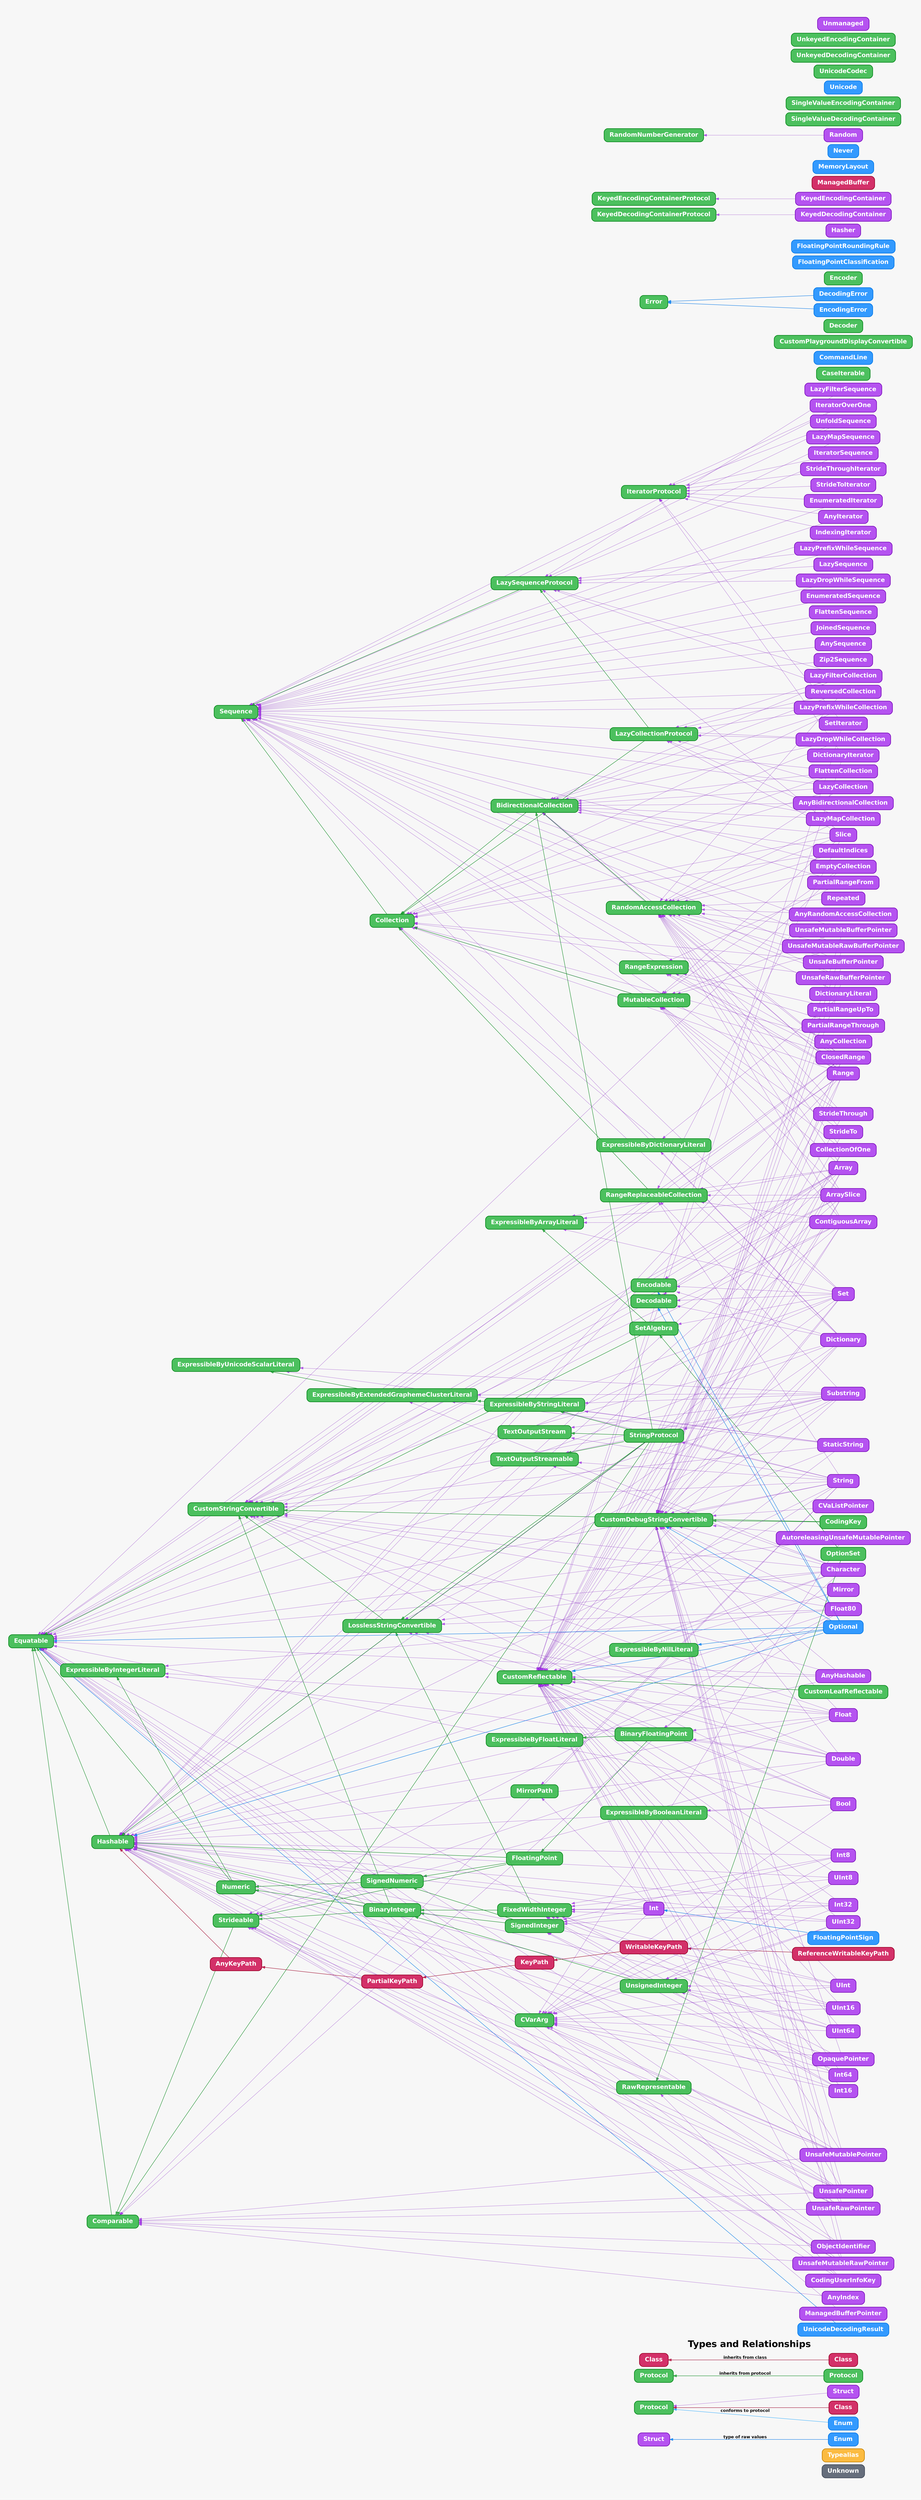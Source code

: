 
    strict digraph {
        rankdir=RL
        ranksep=0.3 // 3
        nodesep=0.12
        center=true
        splines=false
        outputorder=edgesfirst
        pad="0.4, 0.8"
        bgcolor="#F7F7F7"

        // Styles
        node [
          shape=box,
          style="rounded, filled",
          color="black",
          fillcolor="gray",
          fontcolor="white",
          penwidth=2.0,
          margin="0.25, 0.15",
          fontname="helvetica-bold",
          fontsize=20
        ]

        edge [
          color="#31ACFCF2",
          penwidth=1.2
        ]

        // Legend
        
    subgraph cluster_legend {
        label="Types and Relationships"
        fontname="helvetica-bold"
        fontsize=30
        color=invis

        node [fontsize=20]
        edge [fontname="helvetica-bold", fontsize=14]

        // Nodes
        Class, Class1, Class2 [label="Class"] [color="#9C0027", fillcolor="#CF1C5AE6"]
        Protocol, Protocol1, Protocol2 [label="Protocol"] [color="#07871B", fillcolor="#3ABA4EE6"]
        Enum, Enum2 [label="Enum"] [color="#0577E6", fillcolor="#1E90FFE6"]
        Struct, Struct2 [label="Struct"] [color="#7B0FBC", fillcolor="#AE42EFE6"]
        Typealias [color="#C88200", fillcolor="#FBB52EE6"]
        Unknown [color="#3E4756", fillcolor="#57606FE6"]

        // Edges
        Enum -> Protocol [label="conforms to protocol"]
        Struct -> Protocol [color="#7B0FBC77", fillcolor="#AE42EFE6"]
        Class -> Protocol [color="#9C0027", fillcolor="#CF1C5AE6"]
        Protocol1 -> Protocol2 [label="inherits from protocol"] [color="#07871B", fillcolor="#3ABA4EE6"]
        Class1 -> Class2 [label="inherits from class"] [color="#9C0027", fillcolor="#CF1C5AE6"]
        Enum2 -> Struct2 [label="type of raw values"] [color="#0577E6", fillcolor="#1E90FFE6"]
    }

        // Nodes, edges
        "AnyBidirectionalCollection" [color="#7B0FBC", fillcolor="#AE42EFE6"] [tooltip="AnyBidirectionalCollection (struct)"]
"AnyCollection" [color="#7B0FBC", fillcolor="#AE42EFE6"] [tooltip="AnyCollection (struct)"]
"AnyHashable" [color="#7B0FBC", fillcolor="#AE42EFE6"] [tooltip="AnyHashable (struct)"]
"AnyIndex" [color="#7B0FBC", fillcolor="#AE42EFE6"] [tooltip="AnyIndex (struct)"]
"AnyIterator" [color="#7B0FBC", fillcolor="#AE42EFE6"] [tooltip="AnyIterator (struct)"]
"AnyKeyPath" [color="#9C0027", fillcolor="#CF1C5AE6"] [tooltip="AnyKeyPath (class)"]
"AnyRandomAccessCollection" [color="#7B0FBC", fillcolor="#AE42EFE6"] [tooltip="AnyRandomAccessCollection (struct)"]
"AnySequence" [color="#7B0FBC", fillcolor="#AE42EFE6"] [tooltip="AnySequence (struct)"]
"Array" [color="#7B0FBC", fillcolor="#AE42EFE6"] [tooltip="Array (struct)"]
"ArraySlice" [color="#7B0FBC", fillcolor="#AE42EFE6"] [tooltip="ArraySlice (struct)"]
"AutoreleasingUnsafeMutablePointer" [color="#7B0FBC", fillcolor="#AE42EFE6"] [tooltip="AutoreleasingUnsafeMutablePointer (struct)"]
"BidirectionalCollection" [color="#07871B", fillcolor="#3ABA4EE6"] [tooltip="BidirectionalCollection (protocol)"]
"BinaryFloatingPoint" [color="#07871B", fillcolor="#3ABA4EE6"] [tooltip="BinaryFloatingPoint (protocol)"]
"BinaryInteger" [color="#07871B", fillcolor="#3ABA4EE6"] [tooltip="BinaryInteger (protocol)"]
"Bool" [color="#7B0FBC", fillcolor="#AE42EFE6"] [tooltip="Bool (struct)"]
"CVaListPointer" [color="#7B0FBC", fillcolor="#AE42EFE6"] [tooltip="CVaListPointer (struct)"]
"CVarArg" [color="#07871B", fillcolor="#3ABA4EE6"] [tooltip="CVarArg (protocol)"]
"CaseIterable" [color="#07871B", fillcolor="#3ABA4EE6"] [tooltip="CaseIterable (protocol)"]
"Character" [color="#7B0FBC", fillcolor="#AE42EFE6"] [tooltip="Character (struct)"]
"ClosedRange" [color="#7B0FBC", fillcolor="#AE42EFE6"] [tooltip="ClosedRange (struct)"]
"CodingKey" [color="#07871B", fillcolor="#3ABA4EE6"] [tooltip="CodingKey (protocol)"]
"CodingUserInfoKey" [color="#7B0FBC", fillcolor="#AE42EFE6"] [tooltip="CodingUserInfoKey (struct)"]
"Collection" [color="#07871B", fillcolor="#3ABA4EE6"] [tooltip="Collection (protocol)"]
"CollectionOfOne" [color="#7B0FBC", fillcolor="#AE42EFE6"] [tooltip="CollectionOfOne (struct)"]
"CommandLine" [color="#0577E6", fillcolor="#1E90FFE6"] [tooltip="CommandLine (enum)"]
"Comparable" [color="#07871B", fillcolor="#3ABA4EE6"] [tooltip="Comparable (protocol)"]
"ContiguousArray" [color="#7B0FBC", fillcolor="#AE42EFE6"] [tooltip="ContiguousArray (struct)"]
"CustomDebugStringConvertible" [color="#07871B", fillcolor="#3ABA4EE6"] [tooltip="CustomDebugStringConvertible (protocol)"]
"CustomLeafReflectable" [color="#07871B", fillcolor="#3ABA4EE6"] [tooltip="CustomLeafReflectable (protocol)"]
"CustomPlaygroundDisplayConvertible" [color="#07871B", fillcolor="#3ABA4EE6"] [tooltip="CustomPlaygroundDisplayConvertible (protocol)"]
"CustomReflectable" [color="#07871B", fillcolor="#3ABA4EE6"] [tooltip="CustomReflectable (protocol)"]
"CustomStringConvertible" [color="#07871B", fillcolor="#3ABA4EE6"] [tooltip="CustomStringConvertible (protocol)"]
"Decodable" [color="#07871B", fillcolor="#3ABA4EE6"] [tooltip="Decodable (protocol)"]
"Decoder" [color="#07871B", fillcolor="#3ABA4EE6"] [tooltip="Decoder (protocol)"]
"DecodingError" [color="#0577E6", fillcolor="#1E90FFE6"] [tooltip="DecodingError (enum)"]
"DefaultIndices" [color="#7B0FBC", fillcolor="#AE42EFE6"] [tooltip="DefaultIndices (struct)"]
"Dictionary" [color="#7B0FBC", fillcolor="#AE42EFE6"] [tooltip="Dictionary (struct)"]
"DictionaryIterator" [color="#7B0FBC", fillcolor="#AE42EFE6"] [tooltip="DictionaryIterator (struct)"]
"DictionaryLiteral" [color="#7B0FBC", fillcolor="#AE42EFE6"] [tooltip="DictionaryLiteral (struct)"]
"Double" [color="#7B0FBC", fillcolor="#AE42EFE6"] [tooltip="Double (struct)"]
"EmptyCollection" [color="#7B0FBC", fillcolor="#AE42EFE6"] [tooltip="EmptyCollection (struct)"]
"Encodable" [color="#07871B", fillcolor="#3ABA4EE6"] [tooltip="Encodable (protocol)"]
"Encoder" [color="#07871B", fillcolor="#3ABA4EE6"] [tooltip="Encoder (protocol)"]
"EncodingError" [color="#0577E6", fillcolor="#1E90FFE6"] [tooltip="EncodingError (enum)"]
"EnumeratedIterator" [color="#7B0FBC", fillcolor="#AE42EFE6"] [tooltip="EnumeratedIterator (struct)"]
"EnumeratedSequence" [color="#7B0FBC", fillcolor="#AE42EFE6"] [tooltip="EnumeratedSequence (struct)"]
"Equatable" [color="#07871B", fillcolor="#3ABA4EE6"] [tooltip="Equatable (protocol)"]
"Error" [color="#07871B", fillcolor="#3ABA4EE6"] [tooltip="Error (protocol)"]
"ExpressibleByArrayLiteral" [color="#07871B", fillcolor="#3ABA4EE6"] [tooltip="ExpressibleByArrayLiteral (protocol)"]
"ExpressibleByBooleanLiteral" [color="#07871B", fillcolor="#3ABA4EE6"] [tooltip="ExpressibleByBooleanLiteral (protocol)"]
"ExpressibleByDictionaryLiteral" [color="#07871B", fillcolor="#3ABA4EE6"] [tooltip="ExpressibleByDictionaryLiteral (protocol)"]
"ExpressibleByExtendedGraphemeClusterLiteral" [color="#07871B", fillcolor="#3ABA4EE6"] [tooltip="ExpressibleByExtendedGraphemeClusterLiteral (protocol)"]
"ExpressibleByFloatLiteral" [color="#07871B", fillcolor="#3ABA4EE6"] [tooltip="ExpressibleByFloatLiteral (protocol)"]
"ExpressibleByIntegerLiteral" [color="#07871B", fillcolor="#3ABA4EE6"] [tooltip="ExpressibleByIntegerLiteral (protocol)"]
"ExpressibleByNilLiteral" [color="#07871B", fillcolor="#3ABA4EE6"] [tooltip="ExpressibleByNilLiteral (protocol)"]
"ExpressibleByStringLiteral" [color="#07871B", fillcolor="#3ABA4EE6"] [tooltip="ExpressibleByStringLiteral (protocol)"]
"ExpressibleByUnicodeScalarLiteral" [color="#07871B", fillcolor="#3ABA4EE6"] [tooltip="ExpressibleByUnicodeScalarLiteral (protocol)"]
"FixedWidthInteger" [color="#07871B", fillcolor="#3ABA4EE6"] [tooltip="FixedWidthInteger (protocol)"]
"FlattenCollection" [color="#7B0FBC", fillcolor="#AE42EFE6"] [tooltip="FlattenCollection (struct)"]
"FlattenSequence" [color="#7B0FBC", fillcolor="#AE42EFE6"] [tooltip="FlattenSequence (struct)"]
"Float" [color="#7B0FBC", fillcolor="#AE42EFE6"] [tooltip="Float (struct)"]
"Float80" [color="#7B0FBC", fillcolor="#AE42EFE6"] [tooltip="Float80 (struct)"]
"FloatingPoint" [color="#07871B", fillcolor="#3ABA4EE6"] [tooltip="FloatingPoint (protocol)"]
"FloatingPointClassification" [color="#0577E6", fillcolor="#1E90FFE6"] [tooltip="FloatingPointClassification (enum)"]
"FloatingPointRoundingRule" [color="#0577E6", fillcolor="#1E90FFE6"] [tooltip="FloatingPointRoundingRule (enum)"]
"FloatingPointSign" [color="#0577E6", fillcolor="#1E90FFE6"] [tooltip="FloatingPointSign (enum)"]
"Hashable" [color="#07871B", fillcolor="#3ABA4EE6"] [tooltip="Hashable (protocol)"]
"Hasher" [color="#7B0FBC", fillcolor="#AE42EFE6"] [tooltip="Hasher (struct)"]
"IndexingIterator" [color="#7B0FBC", fillcolor="#AE42EFE6"] [tooltip="IndexingIterator (struct)"]
"Int" [color="#7B0FBC", fillcolor="#AE42EFE6"] [tooltip="Int (struct)"]
"Int16" [color="#7B0FBC", fillcolor="#AE42EFE6"] [tooltip="Int16 (struct)"]
"Int32" [color="#7B0FBC", fillcolor="#AE42EFE6"] [tooltip="Int32 (struct)"]
"Int64" [color="#7B0FBC", fillcolor="#AE42EFE6"] [tooltip="Int64 (struct)"]
"Int8" [color="#7B0FBC", fillcolor="#AE42EFE6"] [tooltip="Int8 (struct)"]
"IteratorOverOne" [color="#7B0FBC", fillcolor="#AE42EFE6"] [tooltip="IteratorOverOne (struct)"]
"IteratorProtocol" [color="#07871B", fillcolor="#3ABA4EE6"] [tooltip="IteratorProtocol (protocol)"]
"IteratorSequence" [color="#7B0FBC", fillcolor="#AE42EFE6"] [tooltip="IteratorSequence (struct)"]
"JoinedSequence" [color="#7B0FBC", fillcolor="#AE42EFE6"] [tooltip="JoinedSequence (struct)"]
"KeyPath" [color="#9C0027", fillcolor="#CF1C5AE6"] [tooltip="KeyPath (class)"]
"KeyedDecodingContainer" [color="#7B0FBC", fillcolor="#AE42EFE6"] [tooltip="KeyedDecodingContainer (struct)"]
"KeyedDecodingContainerProtocol" [color="#07871B", fillcolor="#3ABA4EE6"] [tooltip="KeyedDecodingContainerProtocol (protocol)"]
"KeyedEncodingContainer" [color="#7B0FBC", fillcolor="#AE42EFE6"] [tooltip="KeyedEncodingContainer (struct)"]
"KeyedEncodingContainerProtocol" [color="#07871B", fillcolor="#3ABA4EE6"] [tooltip="KeyedEncodingContainerProtocol (protocol)"]
"LazyCollection" [color="#7B0FBC", fillcolor="#AE42EFE6"] [tooltip="LazyCollection (struct)"]
"LazyCollectionProtocol" [color="#07871B", fillcolor="#3ABA4EE6"] [tooltip="LazyCollectionProtocol (protocol)"]
"LazyDropWhileCollection" [color="#7B0FBC", fillcolor="#AE42EFE6"] [tooltip="LazyDropWhileCollection (struct)"]
"LazyDropWhileSequence" [color="#7B0FBC", fillcolor="#AE42EFE6"] [tooltip="LazyDropWhileSequence (struct)"]
"LazyFilterCollection" [color="#7B0FBC", fillcolor="#AE42EFE6"] [tooltip="LazyFilterCollection (struct)"]
"LazyFilterSequence" [color="#7B0FBC", fillcolor="#AE42EFE6"] [tooltip="LazyFilterSequence (struct)"]
"LazyMapCollection" [color="#7B0FBC", fillcolor="#AE42EFE6"] [tooltip="LazyMapCollection (struct)"]
"LazyMapSequence" [color="#7B0FBC", fillcolor="#AE42EFE6"] [tooltip="LazyMapSequence (struct)"]
"LazyPrefixWhileCollection" [color="#7B0FBC", fillcolor="#AE42EFE6"] [tooltip="LazyPrefixWhileCollection (struct)"]
"LazyPrefixWhileSequence" [color="#7B0FBC", fillcolor="#AE42EFE6"] [tooltip="LazyPrefixWhileSequence (struct)"]
"LazySequence" [color="#7B0FBC", fillcolor="#AE42EFE6"] [tooltip="LazySequence (struct)"]
"LazySequenceProtocol" [color="#07871B", fillcolor="#3ABA4EE6"] [tooltip="LazySequenceProtocol (protocol)"]
"LosslessStringConvertible" [color="#07871B", fillcolor="#3ABA4EE6"] [tooltip="LosslessStringConvertible (protocol)"]
"ManagedBuffer" [color="#9C0027", fillcolor="#CF1C5AE6"] [tooltip="ManagedBuffer (class)"]
"ManagedBufferPointer" [color="#7B0FBC", fillcolor="#AE42EFE6"] [tooltip="ManagedBufferPointer (struct)"]
"MemoryLayout" [color="#0577E6", fillcolor="#1E90FFE6"] [tooltip="MemoryLayout (enum)"]
"Mirror" [color="#7B0FBC", fillcolor="#AE42EFE6"] [tooltip="Mirror (struct)"]
"MirrorPath" [color="#07871B", fillcolor="#3ABA4EE6"] [tooltip="MirrorPath (protocol)"]
"MutableCollection" [color="#07871B", fillcolor="#3ABA4EE6"] [tooltip="MutableCollection (protocol)"]
"Never" [color="#0577E6", fillcolor="#1E90FFE6"] [tooltip="Never (enum)"]
"Numeric" [color="#07871B", fillcolor="#3ABA4EE6"] [tooltip="Numeric (protocol)"]
"ObjectIdentifier" [color="#7B0FBC", fillcolor="#AE42EFE6"] [tooltip="ObjectIdentifier (struct)"]
"OpaquePointer" [color="#7B0FBC", fillcolor="#AE42EFE6"] [tooltip="OpaquePointer (struct)"]
"OptionSet" [color="#07871B", fillcolor="#3ABA4EE6"] [tooltip="OptionSet (protocol)"]
"Optional" [color="#0577E6", fillcolor="#1E90FFE6"] [tooltip="Optional (enum)"]
"PartialKeyPath" [color="#9C0027", fillcolor="#CF1C5AE6"] [tooltip="PartialKeyPath (class)"]
"PartialRangeFrom" [color="#7B0FBC", fillcolor="#AE42EFE6"] [tooltip="PartialRangeFrom (struct)"]
"PartialRangeThrough" [color="#7B0FBC", fillcolor="#AE42EFE6"] [tooltip="PartialRangeThrough (struct)"]
"PartialRangeUpTo" [color="#7B0FBC", fillcolor="#AE42EFE6"] [tooltip="PartialRangeUpTo (struct)"]
"Random" [color="#7B0FBC", fillcolor="#AE42EFE6"] [tooltip="Random (struct)"]
"RandomAccessCollection" [color="#07871B", fillcolor="#3ABA4EE6"] [tooltip="RandomAccessCollection (protocol)"]
"RandomNumberGenerator" [color="#07871B", fillcolor="#3ABA4EE6"] [tooltip="RandomNumberGenerator (protocol)"]
"Range" [color="#7B0FBC", fillcolor="#AE42EFE6"] [tooltip="Range (struct)"]
"RangeExpression" [color="#07871B", fillcolor="#3ABA4EE6"] [tooltip="RangeExpression (protocol)"]
"RangeReplaceableCollection" [color="#07871B", fillcolor="#3ABA4EE6"] [tooltip="RangeReplaceableCollection (protocol)"]
"RawRepresentable" [color="#07871B", fillcolor="#3ABA4EE6"] [tooltip="RawRepresentable (protocol)"]
"ReferenceWritableKeyPath" [color="#9C0027", fillcolor="#CF1C5AE6"] [tooltip="ReferenceWritableKeyPath (class)"]
"Repeated" [color="#7B0FBC", fillcolor="#AE42EFE6"] [tooltip="Repeated (struct)"]
"ReversedCollection" [color="#7B0FBC", fillcolor="#AE42EFE6"] [tooltip="ReversedCollection (struct)"]
"Sequence" [color="#07871B", fillcolor="#3ABA4EE6"] [tooltip="Sequence (protocol)"]
"Set" [color="#7B0FBC", fillcolor="#AE42EFE6"] [tooltip="Set (struct)"]
"SetAlgebra" [color="#07871B", fillcolor="#3ABA4EE6"] [tooltip="SetAlgebra (protocol)"]
"SetIterator" [color="#7B0FBC", fillcolor="#AE42EFE6"] [tooltip="SetIterator (struct)"]
"SignedInteger" [color="#07871B", fillcolor="#3ABA4EE6"] [tooltip="SignedInteger (protocol)"]
"SignedNumeric" [color="#07871B", fillcolor="#3ABA4EE6"] [tooltip="SignedNumeric (protocol)"]
"SingleValueDecodingContainer" [color="#07871B", fillcolor="#3ABA4EE6"] [tooltip="SingleValueDecodingContainer (protocol)"]
"SingleValueEncodingContainer" [color="#07871B", fillcolor="#3ABA4EE6"] [tooltip="SingleValueEncodingContainer (protocol)"]
"Slice" [color="#7B0FBC", fillcolor="#AE42EFE6"] [tooltip="Slice (struct)"]
"StaticString" [color="#7B0FBC", fillcolor="#AE42EFE6"] [tooltip="StaticString (struct)"]
"StrideThrough" [color="#7B0FBC", fillcolor="#AE42EFE6"] [tooltip="StrideThrough (struct)"]
"StrideThroughIterator" [color="#7B0FBC", fillcolor="#AE42EFE6"] [tooltip="StrideThroughIterator (struct)"]
"StrideTo" [color="#7B0FBC", fillcolor="#AE42EFE6"] [tooltip="StrideTo (struct)"]
"StrideToIterator" [color="#7B0FBC", fillcolor="#AE42EFE6"] [tooltip="StrideToIterator (struct)"]
"Strideable" [color="#07871B", fillcolor="#3ABA4EE6"] [tooltip="Strideable (protocol)"]
"String" [color="#7B0FBC", fillcolor="#AE42EFE6"] [tooltip="String (struct)"]
"StringProtocol" [color="#07871B", fillcolor="#3ABA4EE6"] [tooltip="StringProtocol (protocol)"]
"Substring" [color="#7B0FBC", fillcolor="#AE42EFE6"] [tooltip="Substring (struct)"]
"TextOutputStream" [color="#07871B", fillcolor="#3ABA4EE6"] [tooltip="TextOutputStream (protocol)"]
"TextOutputStreamable" [color="#07871B", fillcolor="#3ABA4EE6"] [tooltip="TextOutputStreamable (protocol)"]
"UInt" [color="#7B0FBC", fillcolor="#AE42EFE6"] [tooltip="UInt (struct)"]
"UInt16" [color="#7B0FBC", fillcolor="#AE42EFE6"] [tooltip="UInt16 (struct)"]
"UInt32" [color="#7B0FBC", fillcolor="#AE42EFE6"] [tooltip="UInt32 (struct)"]
"UInt64" [color="#7B0FBC", fillcolor="#AE42EFE6"] [tooltip="UInt64 (struct)"]
"UInt8" [color="#7B0FBC", fillcolor="#AE42EFE6"] [tooltip="UInt8 (struct)"]
"UnfoldSequence" [color="#7B0FBC", fillcolor="#AE42EFE6"] [tooltip="UnfoldSequence (struct)"]
"Unicode" [color="#0577E6", fillcolor="#1E90FFE6"] [tooltip="Unicode (enum)"]
"UnicodeCodec" [color="#07871B", fillcolor="#3ABA4EE6"] [tooltip="UnicodeCodec (protocol)"]
"UnicodeDecodingResult" [color="#0577E6", fillcolor="#1E90FFE6"] [tooltip="UnicodeDecodingResult (enum)"]
"UnkeyedDecodingContainer" [color="#07871B", fillcolor="#3ABA4EE6"] [tooltip="UnkeyedDecodingContainer (protocol)"]
"UnkeyedEncodingContainer" [color="#07871B", fillcolor="#3ABA4EE6"] [tooltip="UnkeyedEncodingContainer (protocol)"]
"Unmanaged" [color="#7B0FBC", fillcolor="#AE42EFE6"] [tooltip="Unmanaged (struct)"]
"UnsafeBufferPointer" [color="#7B0FBC", fillcolor="#AE42EFE6"] [tooltip="UnsafeBufferPointer (struct)"]
"UnsafeMutableBufferPointer" [color="#7B0FBC", fillcolor="#AE42EFE6"] [tooltip="UnsafeMutableBufferPointer (struct)"]
"UnsafeMutablePointer" [color="#7B0FBC", fillcolor="#AE42EFE6"] [tooltip="UnsafeMutablePointer (struct)"]
"UnsafeMutableRawBufferPointer" [color="#7B0FBC", fillcolor="#AE42EFE6"] [tooltip="UnsafeMutableRawBufferPointer (struct)"]
"UnsafeMutableRawPointer" [color="#7B0FBC", fillcolor="#AE42EFE6"] [tooltip="UnsafeMutableRawPointer (struct)"]
"UnsafePointer" [color="#7B0FBC", fillcolor="#AE42EFE6"] [tooltip="UnsafePointer (struct)"]
"UnsafeRawBufferPointer" [color="#7B0FBC", fillcolor="#AE42EFE6"] [tooltip="UnsafeRawBufferPointer (struct)"]
"UnsafeRawPointer" [color="#7B0FBC", fillcolor="#AE42EFE6"] [tooltip="UnsafeRawPointer (struct)"]
"UnsignedInteger" [color="#07871B", fillcolor="#3ABA4EE6"] [tooltip="UnsignedInteger (protocol)"]
"WritableKeyPath" [color="#9C0027", fillcolor="#CF1C5AE6"] [tooltip="WritableKeyPath (class)"]
"Zip2Sequence" [color="#7B0FBC", fillcolor="#AE42EFE6"] [tooltip="Zip2Sequence (struct)"]
        "AnyBidirectionalCollection" -> "BidirectionalCollection" [color="#7B0FBC77", fillcolor="#AE42EFE6"]
"AnyCollection" -> "Collection" [color="#7B0FBC77", fillcolor="#AE42EFE6"]
"AnyHashable" -> "CustomDebugStringConvertible" [color="#7B0FBC77", fillcolor="#AE42EFE6"]
"AnyHashable" -> "CustomReflectable" [color="#7B0FBC77", fillcolor="#AE42EFE6"]
"AnyHashable" -> "CustomStringConvertible" [color="#7B0FBC77", fillcolor="#AE42EFE6"]
"AnyHashable" -> "Equatable" [color="#7B0FBC77", fillcolor="#AE42EFE6"]
"AnyHashable" -> "Hashable" [color="#7B0FBC77", fillcolor="#AE42EFE6"]
"AnyIndex" -> "Comparable" [color="#7B0FBC77", fillcolor="#AE42EFE6"]
"AnyIterator" -> "IteratorProtocol" [color="#7B0FBC77", fillcolor="#AE42EFE6"]
"AnyIterator" -> "Sequence" [color="#7B0FBC77", fillcolor="#AE42EFE6"]
"AnyKeyPath" -> "Hashable" [color="#9C0027", fillcolor="#CF1C5AE6"]
"AnyRandomAccessCollection" -> "RandomAccessCollection" [color="#7B0FBC77", fillcolor="#AE42EFE6"]
"AnySequence" -> "Sequence" [color="#7B0FBC77", fillcolor="#AE42EFE6"]
"Array" -> "CustomDebugStringConvertible" [color="#7B0FBC77", fillcolor="#AE42EFE6"]
"Array" -> "CustomReflectable" [color="#7B0FBC77", fillcolor="#AE42EFE6"]
"Array" -> "CustomStringConvertible" [color="#7B0FBC77", fillcolor="#AE42EFE6"]
"Array" -> "Decodable" [color="#7B0FBC77", fillcolor="#AE42EFE6"]
"Array" -> "Encodable" [color="#7B0FBC77", fillcolor="#AE42EFE6"]
"Array" -> "Equatable" [color="#7B0FBC77", fillcolor="#AE42EFE6"]
"Array" -> "ExpressibleByArrayLiteral" [color="#7B0FBC77", fillcolor="#AE42EFE6"]
"Array" -> "Hashable" [color="#7B0FBC77", fillcolor="#AE42EFE6"]
"Array" -> "MutableCollection" [color="#7B0FBC77", fillcolor="#AE42EFE6"]
"Array" -> "RandomAccessCollection" [color="#7B0FBC77", fillcolor="#AE42EFE6"]
"Array" -> "RangeReplaceableCollection" [color="#7B0FBC77", fillcolor="#AE42EFE6"]
"ArraySlice" -> "CustomDebugStringConvertible" [color="#7B0FBC77", fillcolor="#AE42EFE6"]
"ArraySlice" -> "CustomReflectable" [color="#7B0FBC77", fillcolor="#AE42EFE6"]
"ArraySlice" -> "CustomStringConvertible" [color="#7B0FBC77", fillcolor="#AE42EFE6"]
"ArraySlice" -> "Equatable" [color="#7B0FBC77", fillcolor="#AE42EFE6"]
"ArraySlice" -> "ExpressibleByArrayLiteral" [color="#7B0FBC77", fillcolor="#AE42EFE6"]
"ArraySlice" -> "Hashable" [color="#7B0FBC77", fillcolor="#AE42EFE6"]
"ArraySlice" -> "MutableCollection" [color="#7B0FBC77", fillcolor="#AE42EFE6"]
"ArraySlice" -> "RandomAccessCollection" [color="#7B0FBC77", fillcolor="#AE42EFE6"]
"ArraySlice" -> "RangeReplaceableCollection" [color="#7B0FBC77", fillcolor="#AE42EFE6"]
"AutoreleasingUnsafeMutablePointer" -> "CVarArg" [color="#7B0FBC77", fillcolor="#AE42EFE6"]
"AutoreleasingUnsafeMutablePointer" -> "CustomDebugStringConvertible" [color="#7B0FBC77", fillcolor="#AE42EFE6"]
"AutoreleasingUnsafeMutablePointer" -> "Equatable" [color="#7B0FBC77", fillcolor="#AE42EFE6"]
"BidirectionalCollection" -> "Collection" [color="#07871B", fillcolor="#3ABA4EE6"]
"BinaryFloatingPoint" -> "ExpressibleByFloatLiteral" [color="#07871B", fillcolor="#3ABA4EE6"]
"BinaryFloatingPoint" -> "FloatingPoint" [color="#07871B", fillcolor="#3ABA4EE6"]
"BinaryInteger" -> "CustomStringConvertible" [color="#07871B", fillcolor="#3ABA4EE6"]
"BinaryInteger" -> "Hashable" [color="#07871B", fillcolor="#3ABA4EE6"]
"BinaryInteger" -> "Numeric" [color="#07871B", fillcolor="#3ABA4EE6"]
"BinaryInteger" -> "Strideable" [color="#07871B", fillcolor="#3ABA4EE6"]
"Bool" -> "CVarArg" [color="#7B0FBC77", fillcolor="#AE42EFE6"]
"Bool" -> "CustomReflectable" [color="#7B0FBC77", fillcolor="#AE42EFE6"]
"Bool" -> "CustomStringConvertible" [color="#7B0FBC77", fillcolor="#AE42EFE6"]
"Bool" -> "Equatable" [color="#7B0FBC77", fillcolor="#AE42EFE6"]
"Bool" -> "ExpressibleByBooleanLiteral" [color="#7B0FBC77", fillcolor="#AE42EFE6"]
"Bool" -> "Hashable" [color="#7B0FBC77", fillcolor="#AE42EFE6"]
"Bool" -> "LosslessStringConvertible" [color="#7B0FBC77", fillcolor="#AE42EFE6"]
"CVaListPointer" -> "CustomDebugStringConvertible" [color="#7B0FBC77", fillcolor="#AE42EFE6"]
"Character" -> "Comparable" [color="#7B0FBC77", fillcolor="#AE42EFE6"]
"Character" -> "CustomDebugStringConvertible" [color="#7B0FBC77", fillcolor="#AE42EFE6"]
"Character" -> "CustomReflectable" [color="#7B0FBC77", fillcolor="#AE42EFE6"]
"Character" -> "CustomStringConvertible" [color="#7B0FBC77", fillcolor="#AE42EFE6"]
"Character" -> "Equatable" [color="#7B0FBC77", fillcolor="#AE42EFE6"]
"Character" -> "ExpressibleByExtendedGraphemeClusterLiteral" [color="#7B0FBC77", fillcolor="#AE42EFE6"]
"Character" -> "Hashable" [color="#7B0FBC77", fillcolor="#AE42EFE6"]
"Character" -> "LosslessStringConvertible" [color="#7B0FBC77", fillcolor="#AE42EFE6"]
"Character" -> "TextOutputStreamable" [color="#7B0FBC77", fillcolor="#AE42EFE6"]
"ClosedRange" -> "BidirectionalCollection" [color="#7B0FBC77", fillcolor="#AE42EFE6"]
"ClosedRange" -> "Collection" [color="#7B0FBC77", fillcolor="#AE42EFE6"]
"ClosedRange" -> "CustomDebugStringConvertible" [color="#7B0FBC77", fillcolor="#AE42EFE6"]
"ClosedRange" -> "CustomReflectable" [color="#7B0FBC77", fillcolor="#AE42EFE6"]
"ClosedRange" -> "CustomStringConvertible" [color="#7B0FBC77", fillcolor="#AE42EFE6"]
"ClosedRange" -> "Equatable" [color="#7B0FBC77", fillcolor="#AE42EFE6"]
"ClosedRange" -> "Hashable" [color="#7B0FBC77", fillcolor="#AE42EFE6"]
"ClosedRange" -> "RandomAccessCollection" [color="#7B0FBC77", fillcolor="#AE42EFE6"]
"ClosedRange" -> "RangeExpression" [color="#7B0FBC77", fillcolor="#AE42EFE6"]
"ClosedRange" -> "Sequence" [color="#7B0FBC77", fillcolor="#AE42EFE6"]
"CodingKey" -> "CustomDebugStringConvertible" [color="#07871B", fillcolor="#3ABA4EE6"]
"CodingKey" -> "CustomStringConvertible" [color="#07871B", fillcolor="#3ABA4EE6"]
"CodingUserInfoKey" -> "Equatable" [color="#7B0FBC77", fillcolor="#AE42EFE6"]
"CodingUserInfoKey" -> "Hashable" [color="#7B0FBC77", fillcolor="#AE42EFE6"]
"CodingUserInfoKey" -> "RawRepresentable" [color="#7B0FBC77", fillcolor="#AE42EFE6"]
"Collection" -> "Sequence" [color="#07871B", fillcolor="#3ABA4EE6"]
"CollectionOfOne" -> "CustomDebugStringConvertible" [color="#7B0FBC77", fillcolor="#AE42EFE6"]
"CollectionOfOne" -> "CustomReflectable" [color="#7B0FBC77", fillcolor="#AE42EFE6"]
"CollectionOfOne" -> "MutableCollection" [color="#7B0FBC77", fillcolor="#AE42EFE6"]
"CollectionOfOne" -> "RandomAccessCollection" [color="#7B0FBC77", fillcolor="#AE42EFE6"]
"Comparable" -> "Equatable" [color="#07871B", fillcolor="#3ABA4EE6"]
"ContiguousArray" -> "CustomDebugStringConvertible" [color="#7B0FBC77", fillcolor="#AE42EFE6"]
"ContiguousArray" -> "CustomReflectable" [color="#7B0FBC77", fillcolor="#AE42EFE6"]
"ContiguousArray" -> "CustomStringConvertible" [color="#7B0FBC77", fillcolor="#AE42EFE6"]
"ContiguousArray" -> "Equatable" [color="#7B0FBC77", fillcolor="#AE42EFE6"]
"ContiguousArray" -> "ExpressibleByArrayLiteral" [color="#7B0FBC77", fillcolor="#AE42EFE6"]
"ContiguousArray" -> "Hashable" [color="#7B0FBC77", fillcolor="#AE42EFE6"]
"ContiguousArray" -> "MutableCollection" [color="#7B0FBC77", fillcolor="#AE42EFE6"]
"ContiguousArray" -> "RandomAccessCollection" [color="#7B0FBC77", fillcolor="#AE42EFE6"]
"ContiguousArray" -> "RangeReplaceableCollection" [color="#7B0FBC77", fillcolor="#AE42EFE6"]
"CustomLeafReflectable" -> "CustomReflectable" [color="#07871B", fillcolor="#3ABA4EE6"]
"DecodingError" -> "Error" [color="#0577E6", fillcolor="#1E90FFE6"]
"DefaultIndices" -> "BidirectionalCollection" [color="#7B0FBC77", fillcolor="#AE42EFE6"]
"DefaultIndices" -> "Collection" [color="#7B0FBC77", fillcolor="#AE42EFE6"]
"DefaultIndices" -> "RandomAccessCollection" [color="#7B0FBC77", fillcolor="#AE42EFE6"]
"Dictionary" -> "Collection" [color="#7B0FBC77", fillcolor="#AE42EFE6"]
"Dictionary" -> "CustomDebugStringConvertible" [color="#7B0FBC77", fillcolor="#AE42EFE6"]
"Dictionary" -> "CustomReflectable" [color="#7B0FBC77", fillcolor="#AE42EFE6"]
"Dictionary" -> "CustomStringConvertible" [color="#7B0FBC77", fillcolor="#AE42EFE6"]
"Dictionary" -> "Decodable" [color="#7B0FBC77", fillcolor="#AE42EFE6"]
"Dictionary" -> "Encodable" [color="#7B0FBC77", fillcolor="#AE42EFE6"]
"Dictionary" -> "Equatable" [color="#7B0FBC77", fillcolor="#AE42EFE6"]
"Dictionary" -> "ExpressibleByDictionaryLiteral" [color="#7B0FBC77", fillcolor="#AE42EFE6"]
"Dictionary" -> "Hashable" [color="#7B0FBC77", fillcolor="#AE42EFE6"]
"Dictionary" -> "Sequence" [color="#7B0FBC77", fillcolor="#AE42EFE6"]
"DictionaryIterator" -> "CustomReflectable" [color="#7B0FBC77", fillcolor="#AE42EFE6"]
"DictionaryIterator" -> "IteratorProtocol" [color="#7B0FBC77", fillcolor="#AE42EFE6"]
"DictionaryLiteral" -> "ExpressibleByDictionaryLiteral" [color="#7B0FBC77", fillcolor="#AE42EFE6"]
"DictionaryLiteral" -> "RandomAccessCollection" [color="#7B0FBC77", fillcolor="#AE42EFE6"]
"Double" -> "BinaryFloatingPoint" [color="#7B0FBC77", fillcolor="#AE42EFE6"]
"Double" -> "CustomDebugStringConvertible" [color="#7B0FBC77", fillcolor="#AE42EFE6"]
"Double" -> "CustomReflectable" [color="#7B0FBC77", fillcolor="#AE42EFE6"]
"Double" -> "CustomStringConvertible" [color="#7B0FBC77", fillcolor="#AE42EFE6"]
"Double" -> "ExpressibleByIntegerLiteral" [color="#7B0FBC77", fillcolor="#AE42EFE6"]
"Double" -> "Hashable" [color="#7B0FBC77", fillcolor="#AE42EFE6"]
"Double" -> "LosslessStringConvertible" [color="#7B0FBC77", fillcolor="#AE42EFE6"]
"Double" -> "Strideable" [color="#7B0FBC77", fillcolor="#AE42EFE6"]
"EmptyCollection" -> "Equatable" [color="#7B0FBC77", fillcolor="#AE42EFE6"]
"EmptyCollection" -> "MutableCollection" [color="#7B0FBC77", fillcolor="#AE42EFE6"]
"EmptyCollection" -> "RandomAccessCollection" [color="#7B0FBC77", fillcolor="#AE42EFE6"]
"EmptyCollection" -> "Sequence" [color="#7B0FBC77", fillcolor="#AE42EFE6"]
"EncodingError" -> "Error" [color="#0577E6", fillcolor="#1E90FFE6"]
"EnumeratedIterator" -> "IteratorProtocol" [color="#7B0FBC77", fillcolor="#AE42EFE6"]
"EnumeratedIterator" -> "Sequence" [color="#7B0FBC77", fillcolor="#AE42EFE6"]
"EnumeratedSequence" -> "Sequence" [color="#7B0FBC77", fillcolor="#AE42EFE6"]
"ExpressibleByExtendedGraphemeClusterLiteral" -> "ExpressibleByUnicodeScalarLiteral" [color="#07871B", fillcolor="#3ABA4EE6"]
"ExpressibleByStringLiteral" -> "ExpressibleByExtendedGraphemeClusterLiteral" [color="#07871B", fillcolor="#3ABA4EE6"]
"FixedWidthInteger" -> "BinaryInteger" [color="#07871B", fillcolor="#3ABA4EE6"]
"FixedWidthInteger" -> "LosslessStringConvertible" [color="#07871B", fillcolor="#3ABA4EE6"]
"FlattenCollection" -> "BidirectionalCollection" [color="#7B0FBC77", fillcolor="#AE42EFE6"]
"FlattenCollection" -> "Collection" [color="#7B0FBC77", fillcolor="#AE42EFE6"]
"FlattenCollection" -> "Sequence" [color="#7B0FBC77", fillcolor="#AE42EFE6"]
"FlattenSequence" -> "Sequence" [color="#7B0FBC77", fillcolor="#AE42EFE6"]
"Float" -> "BinaryFloatingPoint" [color="#7B0FBC77", fillcolor="#AE42EFE6"]
"Float" -> "CustomDebugStringConvertible" [color="#7B0FBC77", fillcolor="#AE42EFE6"]
"Float" -> "CustomReflectable" [color="#7B0FBC77", fillcolor="#AE42EFE6"]
"Float" -> "CustomStringConvertible" [color="#7B0FBC77", fillcolor="#AE42EFE6"]
"Float" -> "ExpressibleByIntegerLiteral" [color="#7B0FBC77", fillcolor="#AE42EFE6"]
"Float" -> "Hashable" [color="#7B0FBC77", fillcolor="#AE42EFE6"]
"Float" -> "LosslessStringConvertible" [color="#7B0FBC77", fillcolor="#AE42EFE6"]
"Float" -> "Strideable" [color="#7B0FBC77", fillcolor="#AE42EFE6"]
"Float80" -> "BinaryFloatingPoint" [color="#7B0FBC77", fillcolor="#AE42EFE6"]
"Float80" -> "CustomDebugStringConvertible" [color="#7B0FBC77", fillcolor="#AE42EFE6"]
"Float80" -> "CustomStringConvertible" [color="#7B0FBC77", fillcolor="#AE42EFE6"]
"Float80" -> "ExpressibleByIntegerLiteral" [color="#7B0FBC77", fillcolor="#AE42EFE6"]
"Float80" -> "Hashable" [color="#7B0FBC77", fillcolor="#AE42EFE6"]
"Float80" -> "LosslessStringConvertible" [color="#7B0FBC77", fillcolor="#AE42EFE6"]
"Float80" -> "Strideable" [color="#7B0FBC77", fillcolor="#AE42EFE6"]
"FloatingPoint" -> "Hashable" [color="#07871B", fillcolor="#3ABA4EE6"]
"FloatingPoint" -> "SignedNumeric" [color="#07871B", fillcolor="#3ABA4EE6"]
"FloatingPoint" -> "Strideable" [color="#07871B", fillcolor="#3ABA4EE6"]
"FloatingPointSign" -> "Int" [color="#0577E6", fillcolor="#1E90FFE6"]
"Hashable" -> "Equatable" [color="#07871B", fillcolor="#3ABA4EE6"]
"IndexingIterator" -> "IteratorProtocol" [color="#7B0FBC77", fillcolor="#AE42EFE6"]
"IndexingIterator" -> "Sequence" [color="#7B0FBC77", fillcolor="#AE42EFE6"]
"Int" -> "CVarArg" [color="#7B0FBC77", fillcolor="#AE42EFE6"]
"Int" -> "CustomReflectable" [color="#7B0FBC77", fillcolor="#AE42EFE6"]
"Int" -> "FixedWidthInteger" [color="#7B0FBC77", fillcolor="#AE42EFE6"]
"Int" -> "Hashable" [color="#7B0FBC77", fillcolor="#AE42EFE6"]
"Int" -> "MirrorPath" [color="#7B0FBC77", fillcolor="#AE42EFE6"]
"Int" -> "SignedInteger" [color="#7B0FBC77", fillcolor="#AE42EFE6"]
"Int16" -> "CVarArg" [color="#7B0FBC77", fillcolor="#AE42EFE6"]
"Int16" -> "CustomReflectable" [color="#7B0FBC77", fillcolor="#AE42EFE6"]
"Int16" -> "FixedWidthInteger" [color="#7B0FBC77", fillcolor="#AE42EFE6"]
"Int16" -> "Hashable" [color="#7B0FBC77", fillcolor="#AE42EFE6"]
"Int16" -> "SignedInteger" [color="#7B0FBC77", fillcolor="#AE42EFE6"]
"Int32" -> "CVarArg" [color="#7B0FBC77", fillcolor="#AE42EFE6"]
"Int32" -> "CustomReflectable" [color="#7B0FBC77", fillcolor="#AE42EFE6"]
"Int32" -> "FixedWidthInteger" [color="#7B0FBC77", fillcolor="#AE42EFE6"]
"Int32" -> "Hashable" [color="#7B0FBC77", fillcolor="#AE42EFE6"]
"Int32" -> "SignedInteger" [color="#7B0FBC77", fillcolor="#AE42EFE6"]
"Int64" -> "CVarArg" [color="#7B0FBC77", fillcolor="#AE42EFE6"]
"Int64" -> "CustomReflectable" [color="#7B0FBC77", fillcolor="#AE42EFE6"]
"Int64" -> "FixedWidthInteger" [color="#7B0FBC77", fillcolor="#AE42EFE6"]
"Int64" -> "Hashable" [color="#7B0FBC77", fillcolor="#AE42EFE6"]
"Int64" -> "SignedInteger" [color="#7B0FBC77", fillcolor="#AE42EFE6"]
"Int8" -> "CVarArg" [color="#7B0FBC77", fillcolor="#AE42EFE6"]
"Int8" -> "CustomReflectable" [color="#7B0FBC77", fillcolor="#AE42EFE6"]
"Int8" -> "FixedWidthInteger" [color="#7B0FBC77", fillcolor="#AE42EFE6"]
"Int8" -> "Hashable" [color="#7B0FBC77", fillcolor="#AE42EFE6"]
"Int8" -> "SignedInteger" [color="#7B0FBC77", fillcolor="#AE42EFE6"]
"IteratorOverOne" -> "IteratorProtocol" [color="#7B0FBC77", fillcolor="#AE42EFE6"]
"IteratorOverOne" -> "Sequence" [color="#7B0FBC77", fillcolor="#AE42EFE6"]
"IteratorSequence" -> "IteratorProtocol" [color="#7B0FBC77", fillcolor="#AE42EFE6"]
"IteratorSequence" -> "Sequence" [color="#7B0FBC77", fillcolor="#AE42EFE6"]
"JoinedSequence" -> "Sequence" [color="#7B0FBC77", fillcolor="#AE42EFE6"]
"KeyPath" -> "PartialKeyPath" [color="#9C0027", fillcolor="#CF1C5AE6"]
"KeyedDecodingContainer" -> "KeyedDecodingContainerProtocol" [color="#7B0FBC77", fillcolor="#AE42EFE6"]
"KeyedEncodingContainer" -> "KeyedEncodingContainerProtocol" [color="#7B0FBC77", fillcolor="#AE42EFE6"]
"LazyCollection" -> "BidirectionalCollection" [color="#7B0FBC77", fillcolor="#AE42EFE6"]
"LazyCollection" -> "Collection" [color="#7B0FBC77", fillcolor="#AE42EFE6"]
"LazyCollection" -> "LazyCollectionProtocol" [color="#7B0FBC77", fillcolor="#AE42EFE6"]
"LazyCollection" -> "RandomAccessCollection" [color="#7B0FBC77", fillcolor="#AE42EFE6"]
"LazyCollection" -> "Sequence" [color="#7B0FBC77", fillcolor="#AE42EFE6"]
"LazyCollectionProtocol" -> "Collection" [color="#07871B", fillcolor="#3ABA4EE6"]
"LazyCollectionProtocol" -> "LazySequenceProtocol" [color="#07871B", fillcolor="#3ABA4EE6"]
"LazyDropWhileCollection" -> "BidirectionalCollection" [color="#7B0FBC77", fillcolor="#AE42EFE6"]
"LazyDropWhileCollection" -> "Collection" [color="#7B0FBC77", fillcolor="#AE42EFE6"]
"LazyDropWhileCollection" -> "LazyCollectionProtocol" [color="#7B0FBC77", fillcolor="#AE42EFE6"]
"LazyDropWhileCollection" -> "Sequence" [color="#7B0FBC77", fillcolor="#AE42EFE6"]
"LazyDropWhileSequence" -> "LazySequenceProtocol" [color="#7B0FBC77", fillcolor="#AE42EFE6"]
"LazyDropWhileSequence" -> "Sequence" [color="#7B0FBC77", fillcolor="#AE42EFE6"]
"LazyFilterCollection" -> "BidirectionalCollection" [color="#7B0FBC77", fillcolor="#AE42EFE6"]
"LazyFilterCollection" -> "LazyCollectionProtocol" [color="#7B0FBC77", fillcolor="#AE42EFE6"]
"LazyFilterCollection" -> "LazySequenceProtocol" [color="#7B0FBC77", fillcolor="#AE42EFE6"]
"LazyFilterSequence" -> "LazySequenceProtocol" [color="#7B0FBC77", fillcolor="#AE42EFE6"]
"LazyMapCollection" -> "BidirectionalCollection" [color="#7B0FBC77", fillcolor="#AE42EFE6"]
"LazyMapCollection" -> "LazyCollectionProtocol" [color="#7B0FBC77", fillcolor="#AE42EFE6"]
"LazyMapCollection" -> "RandomAccessCollection" [color="#7B0FBC77", fillcolor="#AE42EFE6"]
"LazyMapCollection" -> "Sequence" [color="#7B0FBC77", fillcolor="#AE42EFE6"]
"LazyMapSequence" -> "LazySequenceProtocol" [color="#7B0FBC77", fillcolor="#AE42EFE6"]
"LazyPrefixWhileCollection" -> "BidirectionalCollection" [color="#7B0FBC77", fillcolor="#AE42EFE6"]
"LazyPrefixWhileCollection" -> "Collection" [color="#7B0FBC77", fillcolor="#AE42EFE6"]
"LazyPrefixWhileCollection" -> "LazyCollectionProtocol" [color="#7B0FBC77", fillcolor="#AE42EFE6"]
"LazyPrefixWhileCollection" -> "Sequence" [color="#7B0FBC77", fillcolor="#AE42EFE6"]
"LazyPrefixWhileSequence" -> "LazySequenceProtocol" [color="#7B0FBC77", fillcolor="#AE42EFE6"]
"LazyPrefixWhileSequence" -> "Sequence" [color="#7B0FBC77", fillcolor="#AE42EFE6"]
"LazySequence" -> "LazySequenceProtocol" [color="#7B0FBC77", fillcolor="#AE42EFE6"]
"LazySequenceProtocol" -> "Sequence" [color="#07871B", fillcolor="#3ABA4EE6"]
"LosslessStringConvertible" -> "CustomStringConvertible" [color="#07871B", fillcolor="#3ABA4EE6"]
"ManagedBufferPointer" -> "Equatable" [color="#7B0FBC77", fillcolor="#AE42EFE6"]
"Mirror" -> "CustomReflectable" [color="#7B0FBC77", fillcolor="#AE42EFE6"]
"Mirror" -> "CustomStringConvertible" [color="#7B0FBC77", fillcolor="#AE42EFE6"]
"MutableCollection" -> "Collection" [color="#07871B", fillcolor="#3ABA4EE6"]
"Numeric" -> "Equatable" [color="#07871B", fillcolor="#3ABA4EE6"]
"Numeric" -> "ExpressibleByIntegerLiteral" [color="#07871B", fillcolor="#3ABA4EE6"]
"ObjectIdentifier" -> "Comparable" [color="#7B0FBC77", fillcolor="#AE42EFE6"]
"ObjectIdentifier" -> "CustomDebugStringConvertible" [color="#7B0FBC77", fillcolor="#AE42EFE6"]
"ObjectIdentifier" -> "Equatable" [color="#7B0FBC77", fillcolor="#AE42EFE6"]
"ObjectIdentifier" -> "Hashable" [color="#7B0FBC77", fillcolor="#AE42EFE6"]
"OpaquePointer" -> "CVarArg" [color="#7B0FBC77", fillcolor="#AE42EFE6"]
"OpaquePointer" -> "CustomDebugStringConvertible" [color="#7B0FBC77", fillcolor="#AE42EFE6"]
"OpaquePointer" -> "Equatable" [color="#7B0FBC77", fillcolor="#AE42EFE6"]
"OpaquePointer" -> "Hashable" [color="#7B0FBC77", fillcolor="#AE42EFE6"]
"OptionSet" -> "RawRepresentable" [color="#07871B", fillcolor="#3ABA4EE6"]
"OptionSet" -> "SetAlgebra" [color="#07871B", fillcolor="#3ABA4EE6"]
"Optional" -> "CustomDebugStringConvertible" [color="#0577E6", fillcolor="#1E90FFE6"]
"Optional" -> "CustomReflectable" [color="#0577E6", fillcolor="#1E90FFE6"]
"Optional" -> "Decodable" [color="#0577E6", fillcolor="#1E90FFE6"]
"Optional" -> "Encodable" [color="#0577E6", fillcolor="#1E90FFE6"]
"Optional" -> "Equatable" [color="#0577E6", fillcolor="#1E90FFE6"]
"Optional" -> "ExpressibleByNilLiteral" [color="#0577E6", fillcolor="#1E90FFE6"]
"Optional" -> "Hashable" [color="#0577E6", fillcolor="#1E90FFE6"]
"PartialKeyPath" -> "AnyKeyPath" [color="#9C0027", fillcolor="#CF1C5AE6"]
"PartialRangeFrom" -> "RangeExpression" [color="#7B0FBC77", fillcolor="#AE42EFE6"]
"PartialRangeFrom" -> "Sequence" [color="#7B0FBC77", fillcolor="#AE42EFE6"]
"PartialRangeThrough" -> "RangeExpression" [color="#7B0FBC77", fillcolor="#AE42EFE6"]
"PartialRangeUpTo" -> "RangeExpression" [color="#7B0FBC77", fillcolor="#AE42EFE6"]
"Random" -> "RandomNumberGenerator" [color="#7B0FBC77", fillcolor="#AE42EFE6"]
"RandomAccessCollection" -> "BidirectionalCollection" [color="#07871B", fillcolor="#3ABA4EE6"]
"Range" -> "BidirectionalCollection" [color="#7B0FBC77", fillcolor="#AE42EFE6"]
"Range" -> "Collection" [color="#7B0FBC77", fillcolor="#AE42EFE6"]
"Range" -> "CustomDebugStringConvertible" [color="#7B0FBC77", fillcolor="#AE42EFE6"]
"Range" -> "CustomReflectable" [color="#7B0FBC77", fillcolor="#AE42EFE6"]
"Range" -> "CustomStringConvertible" [color="#7B0FBC77", fillcolor="#AE42EFE6"]
"Range" -> "Equatable" [color="#7B0FBC77", fillcolor="#AE42EFE6"]
"Range" -> "Hashable" [color="#7B0FBC77", fillcolor="#AE42EFE6"]
"Range" -> "RandomAccessCollection" [color="#7B0FBC77", fillcolor="#AE42EFE6"]
"Range" -> "RangeExpression" [color="#7B0FBC77", fillcolor="#AE42EFE6"]
"Range" -> "Sequence" [color="#7B0FBC77", fillcolor="#AE42EFE6"]
"RangeReplaceableCollection" -> "Collection" [color="#07871B", fillcolor="#3ABA4EE6"]
"ReferenceWritableKeyPath" -> "WritableKeyPath" [color="#9C0027", fillcolor="#CF1C5AE6"]
"Repeated" -> "RandomAccessCollection" [color="#7B0FBC77", fillcolor="#AE42EFE6"]
"ReversedCollection" -> "BidirectionalCollection" [color="#7B0FBC77", fillcolor="#AE42EFE6"]
"ReversedCollection" -> "LazyCollectionProtocol" [color="#7B0FBC77", fillcolor="#AE42EFE6"]
"ReversedCollection" -> "LazySequenceProtocol" [color="#7B0FBC77", fillcolor="#AE42EFE6"]
"ReversedCollection" -> "RandomAccessCollection" [color="#7B0FBC77", fillcolor="#AE42EFE6"]
"ReversedCollection" -> "Sequence" [color="#7B0FBC77", fillcolor="#AE42EFE6"]
"Set" -> "Collection" [color="#7B0FBC77", fillcolor="#AE42EFE6"]
"Set" -> "CustomDebugStringConvertible" [color="#7B0FBC77", fillcolor="#AE42EFE6"]
"Set" -> "CustomReflectable" [color="#7B0FBC77", fillcolor="#AE42EFE6"]
"Set" -> "CustomStringConvertible" [color="#7B0FBC77", fillcolor="#AE42EFE6"]
"Set" -> "Decodable" [color="#7B0FBC77", fillcolor="#AE42EFE6"]
"Set" -> "Encodable" [color="#7B0FBC77", fillcolor="#AE42EFE6"]
"Set" -> "Equatable" [color="#7B0FBC77", fillcolor="#AE42EFE6"]
"Set" -> "ExpressibleByArrayLiteral" [color="#7B0FBC77", fillcolor="#AE42EFE6"]
"Set" -> "Hashable" [color="#7B0FBC77", fillcolor="#AE42EFE6"]
"Set" -> "Sequence" [color="#7B0FBC77", fillcolor="#AE42EFE6"]
"Set" -> "SetAlgebra" [color="#7B0FBC77", fillcolor="#AE42EFE6"]
"SetAlgebra" -> "Equatable" [color="#07871B", fillcolor="#3ABA4EE6"]
"SetAlgebra" -> "ExpressibleByArrayLiteral" [color="#07871B", fillcolor="#3ABA4EE6"]
"SetIterator" -> "CustomReflectable" [color="#7B0FBC77", fillcolor="#AE42EFE6"]
"SetIterator" -> "IteratorProtocol" [color="#7B0FBC77", fillcolor="#AE42EFE6"]
"SignedInteger" -> "BinaryInteger" [color="#07871B", fillcolor="#3ABA4EE6"]
"SignedInteger" -> "SignedNumeric" [color="#07871B", fillcolor="#3ABA4EE6"]
"SignedNumeric" -> "Numeric" [color="#07871B", fillcolor="#3ABA4EE6"]
"Slice" -> "BidirectionalCollection" [color="#7B0FBC77", fillcolor="#AE42EFE6"]
"Slice" -> "Collection" [color="#7B0FBC77", fillcolor="#AE42EFE6"]
"Slice" -> "LazyCollectionProtocol" [color="#7B0FBC77", fillcolor="#AE42EFE6"]
"Slice" -> "LazySequenceProtocol" [color="#7B0FBC77", fillcolor="#AE42EFE6"]
"Slice" -> "MutableCollection" [color="#7B0FBC77", fillcolor="#AE42EFE6"]
"Slice" -> "RandomAccessCollection" [color="#7B0FBC77", fillcolor="#AE42EFE6"]
"Slice" -> "RangeReplaceableCollection" [color="#7B0FBC77", fillcolor="#AE42EFE6"]
"StaticString" -> "CustomDebugStringConvertible" [color="#7B0FBC77", fillcolor="#AE42EFE6"]
"StaticString" -> "CustomReflectable" [color="#7B0FBC77", fillcolor="#AE42EFE6"]
"StaticString" -> "CustomStringConvertible" [color="#7B0FBC77", fillcolor="#AE42EFE6"]
"StaticString" -> "ExpressibleByExtendedGraphemeClusterLiteral" [color="#7B0FBC77", fillcolor="#AE42EFE6"]
"StaticString" -> "ExpressibleByStringLiteral" [color="#7B0FBC77", fillcolor="#AE42EFE6"]
"StaticString" -> "ExpressibleByUnicodeScalarLiteral" [color="#7B0FBC77", fillcolor="#AE42EFE6"]
"StrideThrough" -> "CustomReflectable" [color="#7B0FBC77", fillcolor="#AE42EFE6"]
"StrideThrough" -> "RandomAccessCollection" [color="#7B0FBC77", fillcolor="#AE42EFE6"]
"StrideThrough" -> "Sequence" [color="#7B0FBC77", fillcolor="#AE42EFE6"]
"StrideThroughIterator" -> "IteratorProtocol" [color="#7B0FBC77", fillcolor="#AE42EFE6"]
"StrideTo" -> "CustomReflectable" [color="#7B0FBC77", fillcolor="#AE42EFE6"]
"StrideTo" -> "RandomAccessCollection" [color="#7B0FBC77", fillcolor="#AE42EFE6"]
"StrideTo" -> "Sequence" [color="#7B0FBC77", fillcolor="#AE42EFE6"]
"StrideToIterator" -> "IteratorProtocol" [color="#7B0FBC77", fillcolor="#AE42EFE6"]
"Strideable" -> "Comparable" [color="#07871B", fillcolor="#3ABA4EE6"]
"String" -> "Comparable" [color="#7B0FBC77", fillcolor="#AE42EFE6"]
"String" -> "CustomDebugStringConvertible" [color="#7B0FBC77", fillcolor="#AE42EFE6"]
"String" -> "CustomReflectable" [color="#7B0FBC77", fillcolor="#AE42EFE6"]
"String" -> "CustomStringConvertible" [color="#7B0FBC77", fillcolor="#AE42EFE6"]
"String" -> "Equatable" [color="#7B0FBC77", fillcolor="#AE42EFE6"]
"String" -> "ExpressibleByStringLiteral" [color="#7B0FBC77", fillcolor="#AE42EFE6"]
"String" -> "Hashable" [color="#7B0FBC77", fillcolor="#AE42EFE6"]
"String" -> "MirrorPath" [color="#7B0FBC77", fillcolor="#AE42EFE6"]
"String" -> "RangeReplaceableCollection" [color="#7B0FBC77", fillcolor="#AE42EFE6"]
"String" -> "StringProtocol" [color="#7B0FBC77", fillcolor="#AE42EFE6"]
"String" -> "TextOutputStream" [color="#7B0FBC77", fillcolor="#AE42EFE6"]
"String" -> "TextOutputStreamable" [color="#7B0FBC77", fillcolor="#AE42EFE6"]
"StringProtocol" -> "BidirectionalCollection" [color="#07871B", fillcolor="#3ABA4EE6"]
"StringProtocol" -> "Comparable" [color="#07871B", fillcolor="#3ABA4EE6"]
"StringProtocol" -> "ExpressibleByStringLiteral" [color="#07871B", fillcolor="#3ABA4EE6"]
"StringProtocol" -> "Hashable" [color="#07871B", fillcolor="#3ABA4EE6"]
"StringProtocol" -> "LosslessStringConvertible" [color="#07871B", fillcolor="#3ABA4EE6"]
"StringProtocol" -> "TextOutputStream" [color="#07871B", fillcolor="#3ABA4EE6"]
"StringProtocol" -> "TextOutputStreamable" [color="#07871B", fillcolor="#3ABA4EE6"]
"Substring" -> "CustomDebugStringConvertible" [color="#7B0FBC77", fillcolor="#AE42EFE6"]
"Substring" -> "CustomReflectable" [color="#7B0FBC77", fillcolor="#AE42EFE6"]
"Substring" -> "CustomStringConvertible" [color="#7B0FBC77", fillcolor="#AE42EFE6"]
"Substring" -> "Equatable" [color="#7B0FBC77", fillcolor="#AE42EFE6"]
"Substring" -> "ExpressibleByExtendedGraphemeClusterLiteral" [color="#7B0FBC77", fillcolor="#AE42EFE6"]
"Substring" -> "ExpressibleByStringLiteral" [color="#7B0FBC77", fillcolor="#AE42EFE6"]
"Substring" -> "ExpressibleByUnicodeScalarLiteral" [color="#7B0FBC77", fillcolor="#AE42EFE6"]
"Substring" -> "LosslessStringConvertible" [color="#7B0FBC77", fillcolor="#AE42EFE6"]
"Substring" -> "RangeReplaceableCollection" [color="#7B0FBC77", fillcolor="#AE42EFE6"]
"Substring" -> "StringProtocol" [color="#7B0FBC77", fillcolor="#AE42EFE6"]
"Substring" -> "TextOutputStream" [color="#7B0FBC77", fillcolor="#AE42EFE6"]
"Substring" -> "TextOutputStreamable" [color="#7B0FBC77", fillcolor="#AE42EFE6"]
"UInt" -> "CVarArg" [color="#7B0FBC77", fillcolor="#AE42EFE6"]
"UInt" -> "CustomReflectable" [color="#7B0FBC77", fillcolor="#AE42EFE6"]
"UInt" -> "FixedWidthInteger" [color="#7B0FBC77", fillcolor="#AE42EFE6"]
"UInt" -> "Hashable" [color="#7B0FBC77", fillcolor="#AE42EFE6"]
"UInt" -> "UnsignedInteger" [color="#7B0FBC77", fillcolor="#AE42EFE6"]
"UInt16" -> "CVarArg" [color="#7B0FBC77", fillcolor="#AE42EFE6"]
"UInt16" -> "CustomReflectable" [color="#7B0FBC77", fillcolor="#AE42EFE6"]
"UInt16" -> "FixedWidthInteger" [color="#7B0FBC77", fillcolor="#AE42EFE6"]
"UInt16" -> "Hashable" [color="#7B0FBC77", fillcolor="#AE42EFE6"]
"UInt16" -> "UnsignedInteger" [color="#7B0FBC77", fillcolor="#AE42EFE6"]
"UInt32" -> "CVarArg" [color="#7B0FBC77", fillcolor="#AE42EFE6"]
"UInt32" -> "CustomReflectable" [color="#7B0FBC77", fillcolor="#AE42EFE6"]
"UInt32" -> "FixedWidthInteger" [color="#7B0FBC77", fillcolor="#AE42EFE6"]
"UInt32" -> "Hashable" [color="#7B0FBC77", fillcolor="#AE42EFE6"]
"UInt32" -> "UnsignedInteger" [color="#7B0FBC77", fillcolor="#AE42EFE6"]
"UInt64" -> "CVarArg" [color="#7B0FBC77", fillcolor="#AE42EFE6"]
"UInt64" -> "CustomReflectable" [color="#7B0FBC77", fillcolor="#AE42EFE6"]
"UInt64" -> "FixedWidthInteger" [color="#7B0FBC77", fillcolor="#AE42EFE6"]
"UInt64" -> "Hashable" [color="#7B0FBC77", fillcolor="#AE42EFE6"]
"UInt64" -> "UnsignedInteger" [color="#7B0FBC77", fillcolor="#AE42EFE6"]
"UInt8" -> "CVarArg" [color="#7B0FBC77", fillcolor="#AE42EFE6"]
"UInt8" -> "CustomReflectable" [color="#7B0FBC77", fillcolor="#AE42EFE6"]
"UInt8" -> "FixedWidthInteger" [color="#7B0FBC77", fillcolor="#AE42EFE6"]
"UInt8" -> "Hashable" [color="#7B0FBC77", fillcolor="#AE42EFE6"]
"UInt8" -> "UnsignedInteger" [color="#7B0FBC77", fillcolor="#AE42EFE6"]
"UnfoldSequence" -> "IteratorProtocol" [color="#7B0FBC77", fillcolor="#AE42EFE6"]
"UnfoldSequence" -> "Sequence" [color="#7B0FBC77", fillcolor="#AE42EFE6"]
"UnicodeDecodingResult" -> "Equatable" [color="#0577E6", fillcolor="#1E90FFE6"]
"UnsafeBufferPointer" -> "Collection" [color="#7B0FBC77", fillcolor="#AE42EFE6"]
"UnsafeBufferPointer" -> "CustomDebugStringConvertible" [color="#7B0FBC77", fillcolor="#AE42EFE6"]
"UnsafeBufferPointer" -> "RandomAccessCollection" [color="#7B0FBC77", fillcolor="#AE42EFE6"]
"UnsafeBufferPointer" -> "Sequence" [color="#7B0FBC77", fillcolor="#AE42EFE6"]
"UnsafeMutableBufferPointer" -> "CustomDebugStringConvertible" [color="#7B0FBC77", fillcolor="#AE42EFE6"]
"UnsafeMutableBufferPointer" -> "MutableCollection" [color="#7B0FBC77", fillcolor="#AE42EFE6"]
"UnsafeMutableBufferPointer" -> "RandomAccessCollection" [color="#7B0FBC77", fillcolor="#AE42EFE6"]
"UnsafeMutableBufferPointer" -> "Sequence" [color="#7B0FBC77", fillcolor="#AE42EFE6"]
"UnsafeMutablePointer" -> "CVarArg" [color="#7B0FBC77", fillcolor="#AE42EFE6"]
"UnsafeMutablePointer" -> "Comparable" [color="#7B0FBC77", fillcolor="#AE42EFE6"]
"UnsafeMutablePointer" -> "CustomDebugStringConvertible" [color="#7B0FBC77", fillcolor="#AE42EFE6"]
"UnsafeMutablePointer" -> "CustomReflectable" [color="#7B0FBC77", fillcolor="#AE42EFE6"]
"UnsafeMutablePointer" -> "Equatable" [color="#7B0FBC77", fillcolor="#AE42EFE6"]
"UnsafeMutablePointer" -> "Hashable" [color="#7B0FBC77", fillcolor="#AE42EFE6"]
"UnsafeMutablePointer" -> "Strideable" [color="#7B0FBC77", fillcolor="#AE42EFE6"]
"UnsafeMutableRawBufferPointer" -> "CustomDebugStringConvertible" [color="#7B0FBC77", fillcolor="#AE42EFE6"]
"UnsafeMutableRawBufferPointer" -> "MutableCollection" [color="#7B0FBC77", fillcolor="#AE42EFE6"]
"UnsafeMutableRawBufferPointer" -> "RandomAccessCollection" [color="#7B0FBC77", fillcolor="#AE42EFE6"]
"UnsafeMutableRawBufferPointer" -> "Sequence" [color="#7B0FBC77", fillcolor="#AE42EFE6"]
"UnsafeMutableRawPointer" -> "Comparable" [color="#7B0FBC77", fillcolor="#AE42EFE6"]
"UnsafeMutableRawPointer" -> "CustomDebugStringConvertible" [color="#7B0FBC77", fillcolor="#AE42EFE6"]
"UnsafeMutableRawPointer" -> "CustomReflectable" [color="#7B0FBC77", fillcolor="#AE42EFE6"]
"UnsafeMutableRawPointer" -> "Equatable" [color="#7B0FBC77", fillcolor="#AE42EFE6"]
"UnsafeMutableRawPointer" -> "Hashable" [color="#7B0FBC77", fillcolor="#AE42EFE6"]
"UnsafeMutableRawPointer" -> "Strideable" [color="#7B0FBC77", fillcolor="#AE42EFE6"]
"UnsafePointer" -> "CVarArg" [color="#7B0FBC77", fillcolor="#AE42EFE6"]
"UnsafePointer" -> "Comparable" [color="#7B0FBC77", fillcolor="#AE42EFE6"]
"UnsafePointer" -> "CustomDebugStringConvertible" [color="#7B0FBC77", fillcolor="#AE42EFE6"]
"UnsafePointer" -> "CustomReflectable" [color="#7B0FBC77", fillcolor="#AE42EFE6"]
"UnsafePointer" -> "Equatable" [color="#7B0FBC77", fillcolor="#AE42EFE6"]
"UnsafePointer" -> "Hashable" [color="#7B0FBC77", fillcolor="#AE42EFE6"]
"UnsafePointer" -> "Strideable" [color="#7B0FBC77", fillcolor="#AE42EFE6"]
"UnsafeRawBufferPointer" -> "Collection" [color="#7B0FBC77", fillcolor="#AE42EFE6"]
"UnsafeRawBufferPointer" -> "CustomDebugStringConvertible" [color="#7B0FBC77", fillcolor="#AE42EFE6"]
"UnsafeRawBufferPointer" -> "RandomAccessCollection" [color="#7B0FBC77", fillcolor="#AE42EFE6"]
"UnsafeRawBufferPointer" -> "Sequence" [color="#7B0FBC77", fillcolor="#AE42EFE6"]
"UnsafeRawPointer" -> "Comparable" [color="#7B0FBC77", fillcolor="#AE42EFE6"]
"UnsafeRawPointer" -> "CustomDebugStringConvertible" [color="#7B0FBC77", fillcolor="#AE42EFE6"]
"UnsafeRawPointer" -> "CustomReflectable" [color="#7B0FBC77", fillcolor="#AE42EFE6"]
"UnsafeRawPointer" -> "Equatable" [color="#7B0FBC77", fillcolor="#AE42EFE6"]
"UnsafeRawPointer" -> "Hashable" [color="#7B0FBC77", fillcolor="#AE42EFE6"]
"UnsafeRawPointer" -> "Strideable" [color="#7B0FBC77", fillcolor="#AE42EFE6"]
"UnsignedInteger" -> "BinaryInteger" [color="#07871B", fillcolor="#3ABA4EE6"]
"WritableKeyPath" -> "KeyPath" [color="#9C0027", fillcolor="#CF1C5AE6"]
"Zip2Sequence" -> "Sequence" [color="#7B0FBC77", fillcolor="#AE42EFE6"]

        // Leafs on last level
        subgraph {
          rank="min"
          "AnyBidirectionalCollection"
"AnyCollection"
"AnyHashable"
"AnyIndex"
"AnyIterator"
"AnyRandomAccessCollection"
"AnySequence"
"Array"
"ArraySlice"
"AutoreleasingUnsafeMutablePointer"
"Bool"
"CVaListPointer"
"CaseIterable"
"Character"
"ClosedRange"
"CodingKey"
"CodingUserInfoKey"
"CollectionOfOne"
"CommandLine"
"ContiguousArray"
"CustomLeafReflectable"
"CustomPlaygroundDisplayConvertible"
"Decoder"
"DecodingError"
"DefaultIndices"
"Dictionary"
"DictionaryIterator"
"DictionaryLiteral"
"Double"
"EmptyCollection"
"Encoder"
"EncodingError"
"EnumeratedIterator"
"EnumeratedSequence"
"FlattenCollection"
"FlattenSequence"
"Float"
"Float80"
"FloatingPointClassification"
"FloatingPointRoundingRule"
"FloatingPointSign"
"Hasher"
"IndexingIterator"
"Int16"
"Int32"
"Int64"
"Int8"
"IteratorOverOne"
"IteratorSequence"
"JoinedSequence"
"KeyedDecodingContainer"
"KeyedEncodingContainer"
"LazyCollection"
"LazyDropWhileCollection"
"LazyDropWhileSequence"
"LazyFilterCollection"
"LazyFilterSequence"
"LazyMapCollection"
"LazyMapSequence"
"LazyPrefixWhileCollection"
"LazyPrefixWhileSequence"
"LazySequence"
"ManagedBuffer"
"ManagedBufferPointer"
"MemoryLayout"
"Mirror"
"Never"
"ObjectIdentifier"
"OpaquePointer"
"OptionSet"
"Optional"
"PartialRangeFrom"
"PartialRangeThrough"
"PartialRangeUpTo"
"Random"
"Range"
"ReferenceWritableKeyPath"
"Repeated"
"ReversedCollection"
"Set"
"SetIterator"
"SingleValueDecodingContainer"
"SingleValueEncodingContainer"
"Slice"
"StaticString"
"StrideThrough"
"StrideThroughIterator"
"StrideTo"
"StrideToIterator"
"String"
"Substring"
"UInt"
"UInt16"
"UInt32"
"UInt64"
"UInt8"
"UnfoldSequence"
"Unicode"
"UnicodeCodec"
"UnicodeDecodingResult"
"UnkeyedDecodingContainer"
"UnkeyedEncodingContainer"
"Unmanaged"
"UnsafeBufferPointer"
"UnsafeMutableBufferPointer"
"UnsafeMutablePointer"
"UnsafeMutableRawBufferPointer"
"UnsafeMutableRawPointer"
"UnsafePointer"
"UnsafeRawBufferPointer"
"UnsafeRawPointer"
"Zip2Sequence"
        }
    }
